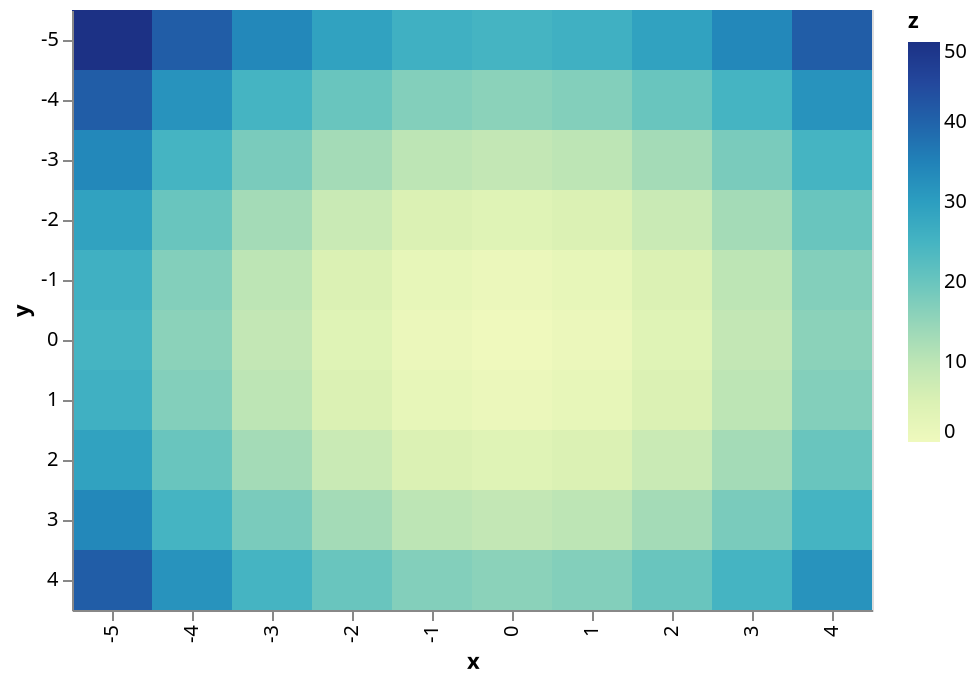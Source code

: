 {"config": {"view": {"height": 300, "width": 400}}, "encoding": {"y": {"title": "y", "field": "properties.y", "type": "ordinal"}, "x": {"title": "x", "field": "properties.x", "type": "ordinal"}, "color": {"title": "z", "field": "properties.z", "type": "quantitative"}}, "data": {"values": {"features": [{"properties": {"y": -5, "x": -5, "z": 50}, "geometry": {"coordinates": [125.6, 10.1], "type": "Point"}, "type": "Feature"}, {"properties": {"y": -5, "x": -4, "z": 41}, "geometry": {"coordinates": [125.6, 10.1], "type": "Point"}, "type": "Feature"}, {"properties": {"y": -5, "x": -3, "z": 34}, "geometry": {"coordinates": [125.6, 10.1], "type": "Point"}, "type": "Feature"}, {"properties": {"y": -5, "x": -2, "z": 29}, "geometry": {"coordinates": [125.6, 10.1], "type": "Point"}, "type": "Feature"}, {"properties": {"y": -5, "x": -1, "z": 26}, "geometry": {"coordinates": [125.6, 10.1], "type": "Point"}, "type": "Feature"}, {"properties": {"y": -5, "x": 0, "z": 25}, "geometry": {"coordinates": [125.6, 10.1], "type": "Point"}, "type": "Feature"}, {"properties": {"y": -5, "x": 1, "z": 26}, "geometry": {"coordinates": [125.6, 10.1], "type": "Point"}, "type": "Feature"}, {"properties": {"y": -5, "x": 2, "z": 29}, "geometry": {"coordinates": [125.6, 10.1], "type": "Point"}, "type": "Feature"}, {"properties": {"y": -5, "x": 3, "z": 34}, "geometry": {"coordinates": [125.6, 10.1], "type": "Point"}, "type": "Feature"}, {"properties": {"y": -5, "x": 4, "z": 41}, "geometry": {"coordinates": [125.6, 10.1], "type": "Point"}, "type": "Feature"}, {"properties": {"y": -4, "x": -5, "z": 41}, "geometry": {"coordinates": [125.6, 10.1], "type": "Point"}, "type": "Feature"}, {"properties": {"y": -4, "x": -4, "z": 32}, "geometry": {"coordinates": [125.6, 10.1], "type": "Point"}, "type": "Feature"}, {"properties": {"y": -4, "x": -3, "z": 25}, "geometry": {"coordinates": [125.6, 10.1], "type": "Point"}, "type": "Feature"}, {"properties": {"y": -4, "x": -2, "z": 20}, "geometry": {"coordinates": [125.6, 10.1], "type": "Point"}, "type": "Feature"}, {"properties": {"y": -4, "x": -1, "z": 17}, "geometry": {"coordinates": [125.6, 10.1], "type": "Point"}, "type": "Feature"}, {"properties": {"y": -4, "x": 0, "z": 16}, "geometry": {"coordinates": [125.6, 10.1], "type": "Point"}, "type": "Feature"}, {"properties": {"y": -4, "x": 1, "z": 17}, "geometry": {"coordinates": [125.6, 10.1], "type": "Point"}, "type": "Feature"}, {"properties": {"y": -4, "x": 2, "z": 20}, "geometry": {"coordinates": [125.6, 10.1], "type": "Point"}, "type": "Feature"}, {"properties": {"y": -4, "x": 3, "z": 25}, "geometry": {"coordinates": [125.6, 10.1], "type": "Point"}, "type": "Feature"}, {"properties": {"y": -4, "x": 4, "z": 32}, "geometry": {"coordinates": [125.6, 10.1], "type": "Point"}, "type": "Feature"}, {"properties": {"y": -3, "x": -5, "z": 34}, "geometry": {"coordinates": [125.6, 10.1], "type": "Point"}, "type": "Feature"}, {"properties": {"y": -3, "x": -4, "z": 25}, "geometry": {"coordinates": [125.6, 10.1], "type": "Point"}, "type": "Feature"}, {"properties": {"y": -3, "x": -3, "z": 18}, "geometry": {"coordinates": [125.6, 10.1], "type": "Point"}, "type": "Feature"}, {"properties": {"y": -3, "x": -2, "z": 13}, "geometry": {"coordinates": [125.6, 10.1], "type": "Point"}, "type": "Feature"}, {"properties": {"y": -3, "x": -1, "z": 10}, "geometry": {"coordinates": [125.6, 10.1], "type": "Point"}, "type": "Feature"}, {"properties": {"y": -3, "x": 0, "z": 9}, "geometry": {"coordinates": [125.6, 10.1], "type": "Point"}, "type": "Feature"}, {"properties": {"y": -3, "x": 1, "z": 10}, "geometry": {"coordinates": [125.6, 10.1], "type": "Point"}, "type": "Feature"}, {"properties": {"y": -3, "x": 2, "z": 13}, "geometry": {"coordinates": [125.6, 10.1], "type": "Point"}, "type": "Feature"}, {"properties": {"y": -3, "x": 3, "z": 18}, "geometry": {"coordinates": [125.6, 10.1], "type": "Point"}, "type": "Feature"}, {"properties": {"y": -3, "x": 4, "z": 25}, "geometry": {"coordinates": [125.6, 10.1], "type": "Point"}, "type": "Feature"}, {"properties": {"y": -2, "x": -5, "z": 29}, "geometry": {"coordinates": [125.6, 10.1], "type": "Point"}, "type": "Feature"}, {"properties": {"y": -2, "x": -4, "z": 20}, "geometry": {"coordinates": [125.6, 10.1], "type": "Point"}, "type": "Feature"}, {"properties": {"y": -2, "x": -3, "z": 13}, "geometry": {"coordinates": [125.6, 10.1], "type": "Point"}, "type": "Feature"}, {"properties": {"y": -2, "x": -2, "z": 8}, "geometry": {"coordinates": [125.6, 10.1], "type": "Point"}, "type": "Feature"}, {"properties": {"y": -2, "x": -1, "z": 5}, "geometry": {"coordinates": [125.6, 10.1], "type": "Point"}, "type": "Feature"}, {"properties": {"y": -2, "x": 0, "z": 4}, "geometry": {"coordinates": [125.6, 10.1], "type": "Point"}, "type": "Feature"}, {"properties": {"y": -2, "x": 1, "z": 5}, "geometry": {"coordinates": [125.6, 10.1], "type": "Point"}, "type": "Feature"}, {"properties": {"y": -2, "x": 2, "z": 8}, "geometry": {"coordinates": [125.6, 10.1], "type": "Point"}, "type": "Feature"}, {"properties": {"y": -2, "x": 3, "z": 13}, "geometry": {"coordinates": [125.6, 10.1], "type": "Point"}, "type": "Feature"}, {"properties": {"y": -2, "x": 4, "z": 20}, "geometry": {"coordinates": [125.6, 10.1], "type": "Point"}, "type": "Feature"}, {"properties": {"y": -1, "x": -5, "z": 26}, "geometry": {"coordinates": [125.6, 10.1], "type": "Point"}, "type": "Feature"}, {"properties": {"y": -1, "x": -4, "z": 17}, "geometry": {"coordinates": [125.6, 10.1], "type": "Point"}, "type": "Feature"}, {"properties": {"y": -1, "x": -3, "z": 10}, "geometry": {"coordinates": [125.6, 10.1], "type": "Point"}, "type": "Feature"}, {"properties": {"y": -1, "x": -2, "z": 5}, "geometry": {"coordinates": [125.6, 10.1], "type": "Point"}, "type": "Feature"}, {"properties": {"y": -1, "x": -1, "z": 2}, "geometry": {"coordinates": [125.6, 10.1], "type": "Point"}, "type": "Feature"}, {"properties": {"y": -1, "x": 0, "z": 1}, "geometry": {"coordinates": [125.6, 10.1], "type": "Point"}, "type": "Feature"}, {"properties": {"y": -1, "x": 1, "z": 2}, "geometry": {"coordinates": [125.6, 10.1], "type": "Point"}, "type": "Feature"}, {"properties": {"y": -1, "x": 2, "z": 5}, "geometry": {"coordinates": [125.6, 10.1], "type": "Point"}, "type": "Feature"}, {"properties": {"y": -1, "x": 3, "z": 10}, "geometry": {"coordinates": [125.6, 10.1], "type": "Point"}, "type": "Feature"}, {"properties": {"y": -1, "x": 4, "z": 17}, "geometry": {"coordinates": [125.6, 10.1], "type": "Point"}, "type": "Feature"}, {"properties": {"y": 0, "x": -5, "z": 25}, "geometry": {"coordinates": [125.6, 10.1], "type": "Point"}, "type": "Feature"}, {"properties": {"y": 0, "x": -4, "z": 16}, "geometry": {"coordinates": [125.6, 10.1], "type": "Point"}, "type": "Feature"}, {"properties": {"y": 0, "x": -3, "z": 9}, "geometry": {"coordinates": [125.6, 10.1], "type": "Point"}, "type": "Feature"}, {"properties": {"y": 0, "x": -2, "z": 4}, "geometry": {"coordinates": [125.6, 10.1], "type": "Point"}, "type": "Feature"}, {"properties": {"y": 0, "x": -1, "z": 1}, "geometry": {"coordinates": [125.6, 10.1], "type": "Point"}, "type": "Feature"}, {"properties": {"y": 0, "x": 0, "z": 0}, "geometry": {"coordinates": [125.6, 10.1], "type": "Point"}, "type": "Feature"}, {"properties": {"y": 0, "x": 1, "z": 1}, "geometry": {"coordinates": [125.6, 10.1], "type": "Point"}, "type": "Feature"}, {"properties": {"y": 0, "x": 2, "z": 4}, "geometry": {"coordinates": [125.6, 10.1], "type": "Point"}, "type": "Feature"}, {"properties": {"y": 0, "x": 3, "z": 9}, "geometry": {"coordinates": [125.6, 10.1], "type": "Point"}, "type": "Feature"}, {"properties": {"y": 0, "x": 4, "z": 16}, "geometry": {"coordinates": [125.6, 10.1], "type": "Point"}, "type": "Feature"}, {"properties": {"y": 1, "x": -5, "z": 26}, "geometry": {"coordinates": [125.6, 10.1], "type": "Point"}, "type": "Feature"}, {"properties": {"y": 1, "x": -4, "z": 17}, "geometry": {"coordinates": [125.6, 10.1], "type": "Point"}, "type": "Feature"}, {"properties": {"y": 1, "x": -3, "z": 10}, "geometry": {"coordinates": [125.6, 10.1], "type": "Point"}, "type": "Feature"}, {"properties": {"y": 1, "x": -2, "z": 5}, "geometry": {"coordinates": [125.6, 10.1], "type": "Point"}, "type": "Feature"}, {"properties": {"y": 1, "x": -1, "z": 2}, "geometry": {"coordinates": [125.6, 10.1], "type": "Point"}, "type": "Feature"}, {"properties": {"y": 1, "x": 0, "z": 1}, "geometry": {"coordinates": [125.6, 10.1], "type": "Point"}, "type": "Feature"}, {"properties": {"y": 1, "x": 1, "z": 2}, "geometry": {"coordinates": [125.6, 10.1], "type": "Point"}, "type": "Feature"}, {"properties": {"y": 1, "x": 2, "z": 5}, "geometry": {"coordinates": [125.6, 10.1], "type": "Point"}, "type": "Feature"}, {"properties": {"y": 1, "x": 3, "z": 10}, "geometry": {"coordinates": [125.6, 10.1], "type": "Point"}, "type": "Feature"}, {"properties": {"y": 1, "x": 4, "z": 17}, "geometry": {"coordinates": [125.6, 10.1], "type": "Point"}, "type": "Feature"}, {"properties": {"y": 2, "x": -5, "z": 29}, "geometry": {"coordinates": [125.6, 10.1], "type": "Point"}, "type": "Feature"}, {"properties": {"y": 2, "x": -4, "z": 20}, "geometry": {"coordinates": [125.6, 10.1], "type": "Point"}, "type": "Feature"}, {"properties": {"y": 2, "x": -3, "z": 13}, "geometry": {"coordinates": [125.6, 10.1], "type": "Point"}, "type": "Feature"}, {"properties": {"y": 2, "x": -2, "z": 8}, "geometry": {"coordinates": [125.6, 10.1], "type": "Point"}, "type": "Feature"}, {"properties": {"y": 2, "x": -1, "z": 5}, "geometry": {"coordinates": [125.6, 10.1], "type": "Point"}, "type": "Feature"}, {"properties": {"y": 2, "x": 0, "z": 4}, "geometry": {"coordinates": [125.6, 10.1], "type": "Point"}, "type": "Feature"}, {"properties": {"y": 2, "x": 1, "z": 5}, "geometry": {"coordinates": [125.6, 10.1], "type": "Point"}, "type": "Feature"}, {"properties": {"y": 2, "x": 2, "z": 8}, "geometry": {"coordinates": [125.6, 10.1], "type": "Point"}, "type": "Feature"}, {"properties": {"y": 2, "x": 3, "z": 13}, "geometry": {"coordinates": [125.6, 10.1], "type": "Point"}, "type": "Feature"}, {"properties": {"y": 2, "x": 4, "z": 20}, "geometry": {"coordinates": [125.6, 10.1], "type": "Point"}, "type": "Feature"}, {"properties": {"y": 3, "x": -5, "z": 34}, "geometry": {"coordinates": [125.6, 10.1], "type": "Point"}, "type": "Feature"}, {"properties": {"y": 3, "x": -4, "z": 25}, "geometry": {"coordinates": [125.6, 10.1], "type": "Point"}, "type": "Feature"}, {"properties": {"y": 3, "x": -3, "z": 18}, "geometry": {"coordinates": [125.6, 10.1], "type": "Point"}, "type": "Feature"}, {"properties": {"y": 3, "x": -2, "z": 13}, "geometry": {"coordinates": [125.6, 10.1], "type": "Point"}, "type": "Feature"}, {"properties": {"y": 3, "x": -1, "z": 10}, "geometry": {"coordinates": [125.6, 10.1], "type": "Point"}, "type": "Feature"}, {"properties": {"y": 3, "x": 0, "z": 9}, "geometry": {"coordinates": [125.6, 10.1], "type": "Point"}, "type": "Feature"}, {"properties": {"y": 3, "x": 1, "z": 10}, "geometry": {"coordinates": [125.6, 10.1], "type": "Point"}, "type": "Feature"}, {"properties": {"y": 3, "x": 2, "z": 13}, "geometry": {"coordinates": [125.6, 10.1], "type": "Point"}, "type": "Feature"}, {"properties": {"y": 3, "x": 3, "z": 18}, "geometry": {"coordinates": [125.6, 10.1], "type": "Point"}, "type": "Feature"}, {"properties": {"y": 3, "x": 4, "z": 25}, "geometry": {"coordinates": [125.6, 10.1], "type": "Point"}, "type": "Feature"}, {"properties": {"y": 4, "x": -5, "z": 41}, "geometry": {"coordinates": [125.6, 10.1], "type": "Point"}, "type": "Feature"}, {"properties": {"y": 4, "x": -4, "z": 32}, "geometry": {"coordinates": [125.6, 10.1], "type": "Point"}, "type": "Feature"}, {"properties": {"y": 4, "x": -3, "z": 25}, "geometry": {"coordinates": [125.6, 10.1], "type": "Point"}, "type": "Feature"}, {"properties": {"y": 4, "x": -2, "z": 20}, "geometry": {"coordinates": [125.6, 10.1], "type": "Point"}, "type": "Feature"}, {"properties": {"y": 4, "x": -1, "z": 17}, "geometry": {"coordinates": [125.6, 10.1], "type": "Point"}, "type": "Feature"}, {"properties": {"y": 4, "x": 0, "z": 16}, "geometry": {"coordinates": [125.6, 10.1], "type": "Point"}, "type": "Feature"}, {"properties": {"y": 4, "x": 1, "z": 17}, "geometry": {"coordinates": [125.6, 10.1], "type": "Point"}, "type": "Feature"}, {"properties": {"y": 4, "x": 2, "z": 20}, "geometry": {"coordinates": [125.6, 10.1], "type": "Point"}, "type": "Feature"}, {"properties": {"y": 4, "x": 3, "z": 25}, "geometry": {"coordinates": [125.6, 10.1], "type": "Point"}, "type": "Feature"}, {"properties": {"y": 4, "x": 4, "z": 32}, "geometry": {"coordinates": [125.6, 10.1], "type": "Point"}, "type": "Feature"}], "type": "FeatureCollection"}, "format": {"type": "json", "property": "features"}}, "mark": "rect", "$schema": "https://vega.github.io/schema/vega-lite/v2.4.1.json"}